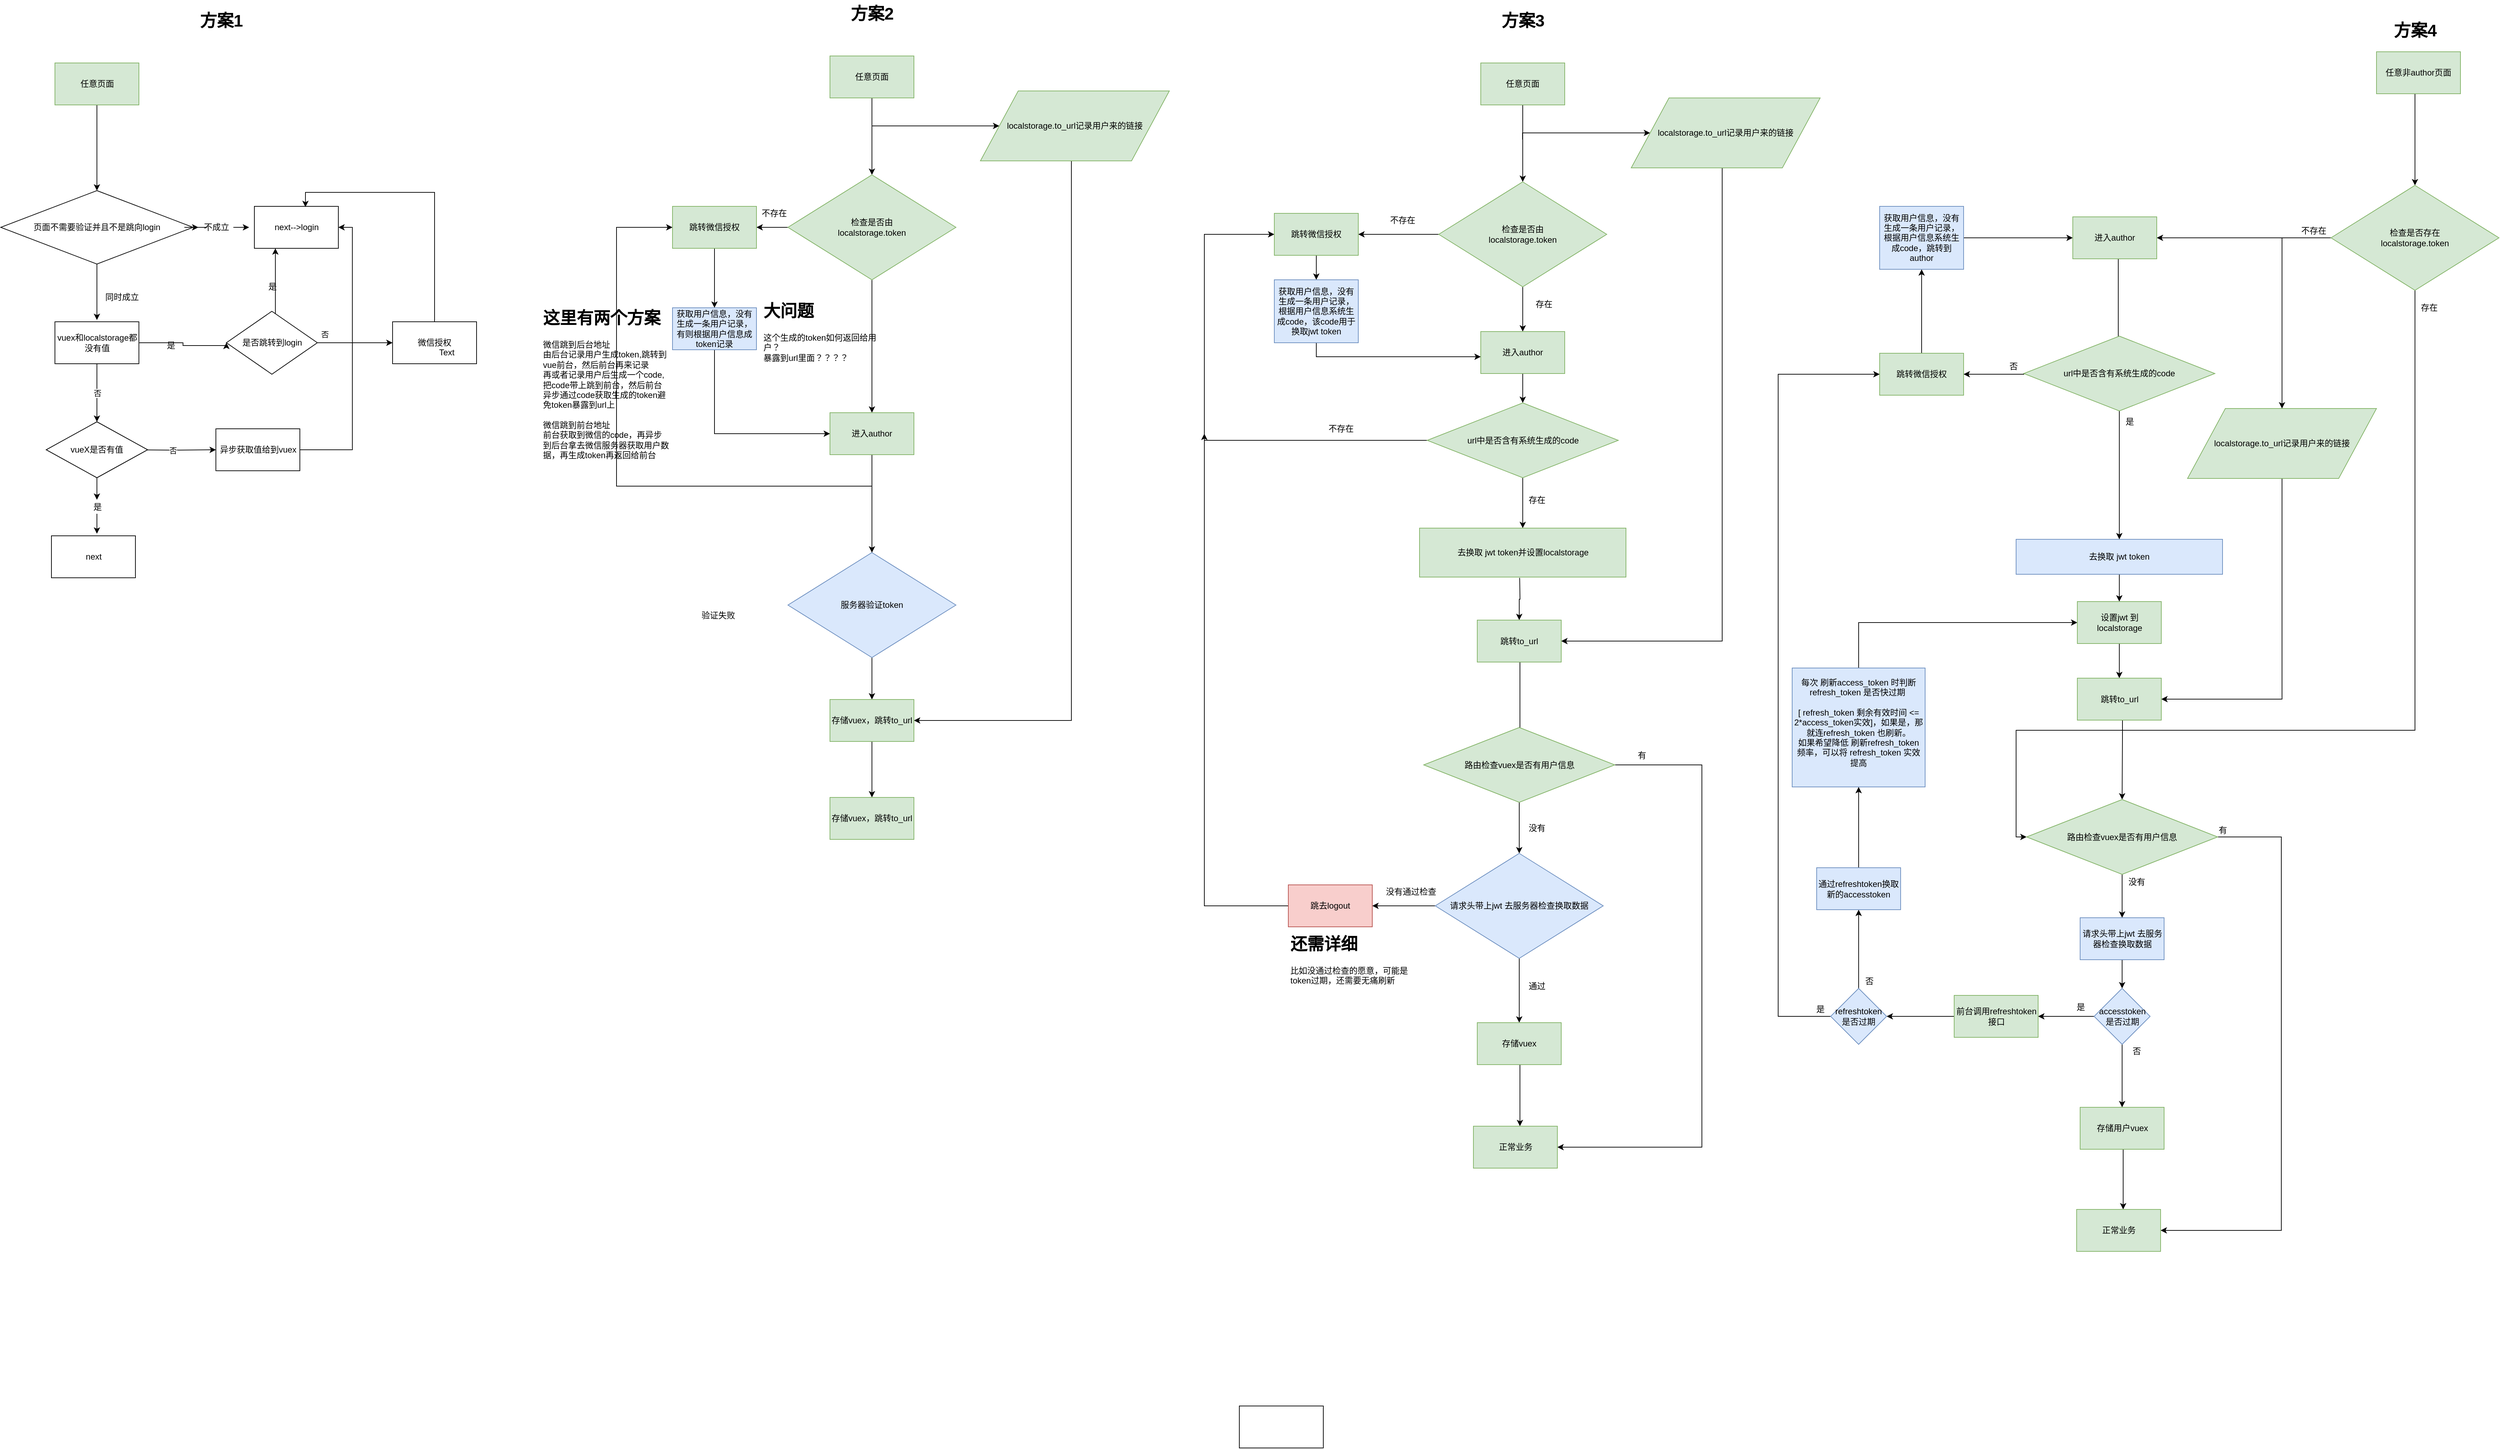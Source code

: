 <mxfile version="12.3.9" type="github" pages="1">
  <diagram name="Page-1" id="c4acf3e9-155e-7222-9cf6-157b1a14988f">
    <mxGraphModel dx="2850" dy="1162" grid="1" gridSize="10" guides="1" tooltips="1" connect="1" arrows="1" fold="1" page="1" pageScale="1" pageWidth="850" pageHeight="1100" background="#ffffff" math="0" shadow="0">
      <root>
        <mxCell id="0"/>
        <mxCell id="1" parent="0"/>
        <mxCell id="RdGBtFwpb-ngHzn6X-1z-10" style="edgeStyle=orthogonalEdgeStyle;rounded=0;orthogonalLoop=1;jettySize=auto;html=1;entryX=0;entryY=0.5;entryDx=0;entryDy=0;" parent="1" target="RdGBtFwpb-ngHzn6X-1z-11" edge="1">
          <mxGeometry relative="1" as="geometry">
            <mxPoint x="615" y="220" as="targetPoint"/>
            <mxPoint x="415" y="220" as="sourcePoint"/>
            <Array as="points">
              <mxPoint x="415" y="210"/>
            </Array>
          </mxGeometry>
        </mxCell>
        <mxCell id="RdGBtFwpb-ngHzn6X-1z-4" value="" style="edgeStyle=orthogonalEdgeStyle;rounded=0;orthogonalLoop=1;jettySize=auto;html=1;entryX=0.5;entryY=0;entryDx=0;entryDy=0;" parent="1" source="RdGBtFwpb-ngHzn6X-1z-1" target="RdGBtFwpb-ngHzn6X-1z-6" edge="1">
          <mxGeometry relative="1" as="geometry">
            <mxPoint x="415" y="250" as="targetPoint"/>
          </mxGeometry>
        </mxCell>
        <mxCell id="RdGBtFwpb-ngHzn6X-1z-1" value="任意页面" style="rounded=0;whiteSpace=wrap;html=1;fillColor=#d5e8d4;strokeColor=#82b366;" parent="1" vertex="1">
          <mxGeometry x="355" y="110" width="120" height="60" as="geometry"/>
        </mxCell>
        <mxCell id="RdGBtFwpb-ngHzn6X-1z-16" value="" style="edgeStyle=orthogonalEdgeStyle;rounded=0;orthogonalLoop=1;jettySize=auto;html=1;entryX=0.5;entryY=0;entryDx=0;entryDy=0;" parent="1" source="RdGBtFwpb-ngHzn6X-1z-6" target="RdGBtFwpb-ngHzn6X-1z-19" edge="1">
          <mxGeometry relative="1" as="geometry">
            <mxPoint x="415" y="630" as="targetPoint"/>
          </mxGeometry>
        </mxCell>
        <mxCell id="RdGBtFwpb-ngHzn6X-1z-25" style="edgeStyle=orthogonalEdgeStyle;rounded=0;orthogonalLoop=1;jettySize=auto;html=1;" parent="1" source="RdGBtFwpb-ngHzn6X-1z-6" target="RdGBtFwpb-ngHzn6X-1z-23" edge="1">
          <mxGeometry relative="1" as="geometry"/>
        </mxCell>
        <mxCell id="RdGBtFwpb-ngHzn6X-1z-6" value="检查是否由&lt;br&gt;localstorage.token" style="rhombus;whiteSpace=wrap;html=1;fillColor=#d5e8d4;strokeColor=#82b366;" parent="1" vertex="1">
          <mxGeometry x="295" y="280" width="240" height="150" as="geometry"/>
        </mxCell>
        <mxCell id="RdGBtFwpb-ngHzn6X-1z-14" value="" style="edgeStyle=orthogonalEdgeStyle;rounded=0;orthogonalLoop=1;jettySize=auto;html=1;entryX=1;entryY=0.5;entryDx=0;entryDy=0;exitX=0.5;exitY=1;exitDx=0;exitDy=0;" parent="1" source="RdGBtFwpb-ngHzn6X-1z-11" target="RdGBtFwpb-ngHzn6X-1z-31" edge="1">
          <mxGeometry relative="1" as="geometry">
            <mxPoint x="710" y="350" as="targetPoint"/>
            <Array as="points">
              <mxPoint x="700" y="260"/>
              <mxPoint x="700" y="1060"/>
            </Array>
          </mxGeometry>
        </mxCell>
        <mxCell id="RdGBtFwpb-ngHzn6X-1z-11" value="&lt;span style=&quot;white-space: normal&quot;&gt;localstorage.to_url记录用户来的链接&lt;/span&gt;" style="shape=parallelogram;perimeter=parallelogramPerimeter;whiteSpace=wrap;html=1;fillColor=#d5e8d4;strokeColor=#82b366;" parent="1" vertex="1">
          <mxGeometry x="570" y="160" width="270" height="100" as="geometry"/>
        </mxCell>
        <mxCell id="RdGBtFwpb-ngHzn6X-1z-17" value="存在" style="text;html=1;align=center;verticalAlign=middle;resizable=0;points=[];;autosize=1;" parent="1" vertex="1">
          <mxGeometry x="425" y="630" width="40" height="20" as="geometry"/>
        </mxCell>
        <mxCell id="RdGBtFwpb-ngHzn6X-1z-21" style="edgeStyle=orthogonalEdgeStyle;rounded=0;orthogonalLoop=1;jettySize=auto;html=1;" parent="1" source="RdGBtFwpb-ngHzn6X-1z-19" target="RdGBtFwpb-ngHzn6X-1z-20" edge="1">
          <mxGeometry relative="1" as="geometry">
            <mxPoint x="415" y="820" as="targetPoint"/>
          </mxGeometry>
        </mxCell>
        <mxCell id="RdGBtFwpb-ngHzn6X-1z-19" value="进入author" style="rounded=0;whiteSpace=wrap;html=1;fillColor=#d5e8d4;strokeColor=#82b366;" parent="1" vertex="1">
          <mxGeometry x="355" y="620" width="120" height="60" as="geometry"/>
        </mxCell>
        <mxCell id="RdGBtFwpb-ngHzn6X-1z-22" style="edgeStyle=orthogonalEdgeStyle;rounded=0;orthogonalLoop=1;jettySize=auto;html=1;entryX=0;entryY=0.5;entryDx=0;entryDy=0;" parent="1" source="RdGBtFwpb-ngHzn6X-1z-20" target="RdGBtFwpb-ngHzn6X-1z-23" edge="1">
          <mxGeometry relative="1" as="geometry">
            <mxPoint x="65" y="450" as="targetPoint"/>
            <mxPoint x="295" y="725" as="sourcePoint"/>
            <Array as="points">
              <mxPoint x="50" y="725"/>
              <mxPoint x="50" y="355"/>
            </Array>
          </mxGeometry>
        </mxCell>
        <mxCell id="RdGBtFwpb-ngHzn6X-1z-30" value="" style="edgeStyle=orthogonalEdgeStyle;rounded=0;orthogonalLoop=1;jettySize=auto;html=1;entryX=0.5;entryY=0;entryDx=0;entryDy=0;" parent="1" source="RdGBtFwpb-ngHzn6X-1z-20" target="RdGBtFwpb-ngHzn6X-1z-31" edge="1">
          <mxGeometry relative="1" as="geometry">
            <mxPoint x="410" y="1110" as="targetPoint"/>
          </mxGeometry>
        </mxCell>
        <mxCell id="RdGBtFwpb-ngHzn6X-1z-20" value="服务器验证token" style="rhombus;whiteSpace=wrap;html=1;fillColor=#dae8fc;strokeColor=#6c8ebf;" parent="1" vertex="1">
          <mxGeometry x="295" y="820" width="240" height="150" as="geometry"/>
        </mxCell>
        <mxCell id="RdGBtFwpb-ngHzn6X-1z-27" value="" style="edgeStyle=orthogonalEdgeStyle;rounded=0;orthogonalLoop=1;jettySize=auto;html=1;" parent="1" source="RdGBtFwpb-ngHzn6X-1z-23" target="RdGBtFwpb-ngHzn6X-1z-26" edge="1">
          <mxGeometry relative="1" as="geometry"/>
        </mxCell>
        <mxCell id="RdGBtFwpb-ngHzn6X-1z-23" value="跳转微信授权" style="rounded=0;whiteSpace=wrap;html=1;fillColor=#d5e8d4;strokeColor=#82b366;" parent="1" vertex="1">
          <mxGeometry x="130" y="325" width="120" height="60" as="geometry"/>
        </mxCell>
        <mxCell id="RdGBtFwpb-ngHzn6X-1z-28" style="edgeStyle=orthogonalEdgeStyle;rounded=0;orthogonalLoop=1;jettySize=auto;html=1;exitX=0.5;exitY=1;exitDx=0;exitDy=0;" parent="1" source="RdGBtFwpb-ngHzn6X-1z-26" target="RdGBtFwpb-ngHzn6X-1z-19" edge="1">
          <mxGeometry relative="1" as="geometry">
            <Array as="points">
              <mxPoint x="190" y="650"/>
            </Array>
          </mxGeometry>
        </mxCell>
        <mxCell id="RdGBtFwpb-ngHzn6X-1z-26" value="获取用户信息，没有生成一条用户记录，有则根据用户信息成token记录" style="rounded=0;whiteSpace=wrap;html=1;fillColor=#dae8fc;strokeColor=#6c8ebf;" parent="1" vertex="1">
          <mxGeometry x="130" y="470" width="120" height="60" as="geometry"/>
        </mxCell>
        <mxCell id="RdGBtFwpb-ngHzn6X-1z-24" value="验证失败" style="text;html=1;align=center;verticalAlign=middle;resizable=0;points=[];;autosize=1;" parent="1" vertex="1">
          <mxGeometry x="165" y="900" width="60" height="20" as="geometry"/>
        </mxCell>
        <mxCell id="RdGBtFwpb-ngHzn6X-1z-33" value="" style="edgeStyle=orthogonalEdgeStyle;rounded=0;orthogonalLoop=1;jettySize=auto;html=1;" parent="1" source="RdGBtFwpb-ngHzn6X-1z-31" target="RdGBtFwpb-ngHzn6X-1z-32" edge="1">
          <mxGeometry relative="1" as="geometry"/>
        </mxCell>
        <mxCell id="RdGBtFwpb-ngHzn6X-1z-31" value="存储vuex，跳转to_url" style="rounded=0;whiteSpace=wrap;html=1;fillColor=#d5e8d4;strokeColor=#82b366;" parent="1" vertex="1">
          <mxGeometry x="355" y="1030" width="120" height="60" as="geometry"/>
        </mxCell>
        <mxCell id="RdGBtFwpb-ngHzn6X-1z-32" value="存储vuex，跳转to_url" style="rounded=0;whiteSpace=wrap;html=1;fillColor=#d5e8d4;strokeColor=#82b366;" parent="1" vertex="1">
          <mxGeometry x="355" y="1170" width="120" height="60" as="geometry"/>
        </mxCell>
        <mxCell id="RdGBtFwpb-ngHzn6X-1z-34" value="不存在" style="text;html=1;align=center;verticalAlign=middle;resizable=0;points=[];;autosize=1;" parent="1" vertex="1">
          <mxGeometry x="250" y="325" width="50" height="20" as="geometry"/>
        </mxCell>
        <mxCell id="RdGBtFwpb-ngHzn6X-1z-36" value="&lt;h1&gt;大问题&lt;/h1&gt;&lt;div&gt;这个生成的token如何返回给用户？&lt;/div&gt;&lt;div&gt;暴露到url里面？？？？&lt;/div&gt;" style="text;html=1;strokeColor=none;fillColor=none;spacing=5;spacingTop=-20;whiteSpace=wrap;overflow=hidden;rounded=0;" parent="1" vertex="1">
          <mxGeometry x="255" y="455" width="190" height="120" as="geometry"/>
        </mxCell>
        <mxCell id="RdGBtFwpb-ngHzn6X-1z-37" value="方案2" style="text;strokeColor=none;fillColor=none;html=1;fontSize=24;fontStyle=1;verticalAlign=middle;align=center;" parent="1" vertex="1">
          <mxGeometry x="365" y="30" width="100" height="40" as="geometry"/>
        </mxCell>
        <mxCell id="hU68iRJ8JovTnebR8NAB-27" value="" style="edgeStyle=orthogonalEdgeStyle;rounded=0;orthogonalLoop=1;jettySize=auto;html=1;entryX=0.5;entryY=0;entryDx=0;entryDy=0;" parent="1" source="hU68iRJ8JovTnebR8NAB-28" target="hU68iRJ8JovTnebR8NAB-52" edge="1">
          <mxGeometry relative="1" as="geometry">
            <mxPoint x="-692.5" y="290" as="targetPoint"/>
          </mxGeometry>
        </mxCell>
        <mxCell id="hU68iRJ8JovTnebR8NAB-28" value="任意页面" style="rounded=0;whiteSpace=wrap;html=1;fillColor=#d5e8d4;strokeColor=#82b366;" parent="1" vertex="1">
          <mxGeometry x="-752.5" y="120" width="120" height="60" as="geometry"/>
        </mxCell>
        <mxCell id="hU68iRJ8JovTnebR8NAB-50" value="方案1" style="text;strokeColor=none;fillColor=none;html=1;fontSize=24;fontStyle=1;verticalAlign=middle;align=center;" parent="1" vertex="1">
          <mxGeometry x="-565" y="40" width="100" height="40" as="geometry"/>
        </mxCell>
        <mxCell id="hU68iRJ8JovTnebR8NAB-55" value="" style="edgeStyle=orthogonalEdgeStyle;rounded=0;orthogonalLoop=1;jettySize=auto;html=1;" parent="1" source="hU68iRJ8JovTnebR8NAB-52" edge="1">
          <mxGeometry relative="1" as="geometry">
            <mxPoint x="-692.5" y="487.5" as="targetPoint"/>
          </mxGeometry>
        </mxCell>
        <mxCell id="hU68iRJ8JovTnebR8NAB-59" value="" style="edgeStyle=orthogonalEdgeStyle;rounded=0;orthogonalLoop=1;jettySize=auto;html=1;" parent="1" source="hU68iRJ8JovTnebR8NAB-60" edge="1">
          <mxGeometry relative="1" as="geometry">
            <mxPoint x="-475" y="355" as="targetPoint"/>
          </mxGeometry>
        </mxCell>
        <mxCell id="hU68iRJ8JovTnebR8NAB-52" value="页面不需要验证并且不是跳向login" style="rhombus;whiteSpace=wrap;html=1;" parent="1" vertex="1">
          <mxGeometry x="-830" y="302.5" width="275" height="105" as="geometry"/>
        </mxCell>
        <mxCell id="hU68iRJ8JovTnebR8NAB-56" value="同时成立" style="text;html=1;align=center;verticalAlign=middle;resizable=0;points=[];;autosize=1;" parent="1" vertex="1">
          <mxGeometry x="-687.5" y="445" width="60" height="20" as="geometry"/>
        </mxCell>
        <mxCell id="hU68iRJ8JovTnebR8NAB-57" value="next--&amp;gt;login" style="rounded=0;whiteSpace=wrap;html=1;" parent="1" vertex="1">
          <mxGeometry x="-467.5" y="325" width="120" height="60" as="geometry"/>
        </mxCell>
        <mxCell id="hU68iRJ8JovTnebR8NAB-60" value="不成立" style="text;html=1;align=center;verticalAlign=middle;resizable=0;points=[];;autosize=1;" parent="1" vertex="1">
          <mxGeometry x="-547.5" y="345" width="50" height="20" as="geometry"/>
        </mxCell>
        <mxCell id="hU68iRJ8JovTnebR8NAB-61" value="" style="edgeStyle=orthogonalEdgeStyle;rounded=0;orthogonalLoop=1;jettySize=auto;html=1;" parent="1" source="hU68iRJ8JovTnebR8NAB-52" target="hU68iRJ8JovTnebR8NAB-60" edge="1">
          <mxGeometry relative="1" as="geometry">
            <mxPoint x="-555" y="355" as="sourcePoint"/>
            <mxPoint x="-475" y="355" as="targetPoint"/>
          </mxGeometry>
        </mxCell>
        <mxCell id="hU68iRJ8JovTnebR8NAB-64" value="否" style="edgeStyle=orthogonalEdgeStyle;rounded=0;orthogonalLoop=1;jettySize=auto;html=1;" parent="1" source="hU68iRJ8JovTnebR8NAB-62" target="hU68iRJ8JovTnebR8NAB-76" edge="1">
          <mxGeometry relative="1" as="geometry">
            <mxPoint x="-692.5" y="630" as="targetPoint"/>
          </mxGeometry>
        </mxCell>
        <mxCell id="hU68iRJ8JovTnebR8NAB-66" value="" style="edgeStyle=orthogonalEdgeStyle;rounded=0;orthogonalLoop=1;jettySize=auto;html=1;entryX=0;entryY=0.5;entryDx=0;entryDy=0;" parent="1" source="hU68iRJ8JovTnebR8NAB-62" target="hU68iRJ8JovTnebR8NAB-69" edge="1">
          <mxGeometry relative="1" as="geometry">
            <mxPoint x="-517.5" y="520" as="targetPoint"/>
            <Array as="points">
              <mxPoint x="-569.5" y="520"/>
              <mxPoint x="-569.5" y="524"/>
              <mxPoint x="-507.5" y="524"/>
            </Array>
          </mxGeometry>
        </mxCell>
        <mxCell id="hU68iRJ8JovTnebR8NAB-62" value="vuex和localstorage都没有值" style="rounded=0;whiteSpace=wrap;html=1;" parent="1" vertex="1">
          <mxGeometry x="-752.5" y="490" width="120" height="60" as="geometry"/>
        </mxCell>
        <mxCell id="hU68iRJ8JovTnebR8NAB-84" value="" style="edgeStyle=orthogonalEdgeStyle;rounded=0;orthogonalLoop=1;jettySize=auto;html=1;entryX=0.608;entryY=0.017;entryDx=0;entryDy=0;entryPerimeter=0;exitX=0.5;exitY=0;exitDx=0;exitDy=0;" parent="1" source="hU68iRJ8JovTnebR8NAB-65" target="hU68iRJ8JovTnebR8NAB-57" edge="1">
          <mxGeometry relative="1" as="geometry">
            <mxPoint x="-217.5" y="490" as="sourcePoint"/>
            <mxPoint x="-217.5" y="410" as="targetPoint"/>
            <Array as="points">
              <mxPoint x="-210" y="305"/>
              <mxPoint x="-395" y="305"/>
            </Array>
          </mxGeometry>
        </mxCell>
        <mxCell id="hU68iRJ8JovTnebR8NAB-65" value="微信授权" style="rounded=0;whiteSpace=wrap;html=1;" parent="1" vertex="1">
          <mxGeometry x="-270" y="490" width="120" height="60" as="geometry"/>
        </mxCell>
        <mxCell id="hU68iRJ8JovTnebR8NAB-67" value="是" style="text;html=1;align=center;verticalAlign=middle;resizable=0;points=[];;autosize=1;" parent="1" vertex="1">
          <mxGeometry x="-602.5" y="514" width="30" height="20" as="geometry"/>
        </mxCell>
        <mxCell id="hU68iRJ8JovTnebR8NAB-70" style="edgeStyle=orthogonalEdgeStyle;rounded=0;orthogonalLoop=1;jettySize=auto;html=1;exitX=1;exitY=0.5;exitDx=0;exitDy=0;entryX=0;entryY=0.5;entryDx=0;entryDy=0;" parent="1" source="hU68iRJ8JovTnebR8NAB-69" target="hU68iRJ8JovTnebR8NAB-65" edge="1">
          <mxGeometry relative="1" as="geometry">
            <mxPoint x="-277.5" y="520" as="targetPoint"/>
          </mxGeometry>
        </mxCell>
        <mxCell id="hU68iRJ8JovTnebR8NAB-72" value="否" style="edgeStyle=orthogonalEdgeStyle;rounded=0;orthogonalLoop=1;jettySize=auto;html=1;entryX=0.25;entryY=1;entryDx=0;entryDy=0;" parent="1" source="hU68iRJ8JovTnebR8NAB-69" target="hU68iRJ8JovTnebR8NAB-57" edge="1">
          <mxGeometry x="0.28" y="-114" relative="1" as="geometry">
            <mxPoint x="-447.5" y="390" as="targetPoint"/>
            <Array as="points">
              <mxPoint x="-437.5" y="420"/>
              <mxPoint x="-437.5" y="420"/>
            </Array>
            <mxPoint x="-44" y="90" as="offset"/>
          </mxGeometry>
        </mxCell>
        <mxCell id="hU68iRJ8JovTnebR8NAB-69" value="是否跳转到login" style="rhombus;whiteSpace=wrap;html=1;" parent="1" vertex="1">
          <mxGeometry x="-507.5" y="475" width="130" height="90" as="geometry"/>
        </mxCell>
        <mxCell id="hU68iRJ8JovTnebR8NAB-71" value="是" style="text;html=1;align=center;verticalAlign=middle;resizable=0;points=[];;autosize=1;" parent="1" vertex="1">
          <mxGeometry x="-457.5" y="430" width="30" height="20" as="geometry"/>
        </mxCell>
        <mxCell id="hU68iRJ8JovTnebR8NAB-75" value="否" style="edgeStyle=orthogonalEdgeStyle;rounded=0;orthogonalLoop=1;jettySize=auto;html=1;" parent="1" target="hU68iRJ8JovTnebR8NAB-77" edge="1">
          <mxGeometry relative="1" as="geometry">
            <mxPoint x="-647.5" y="673" as="sourcePoint"/>
            <mxPoint x="-567.5" y="673" as="targetPoint"/>
          </mxGeometry>
        </mxCell>
        <mxCell id="hU68iRJ8JovTnebR8NAB-80" value="" style="edgeStyle=orthogonalEdgeStyle;rounded=0;orthogonalLoop=1;jettySize=auto;html=1;" parent="1" source="hU68iRJ8JovTnebR8NAB-85" edge="1">
          <mxGeometry relative="1" as="geometry">
            <mxPoint x="-692.5" y="793" as="targetPoint"/>
          </mxGeometry>
        </mxCell>
        <mxCell id="hU68iRJ8JovTnebR8NAB-76" value="&lt;span style=&quot;white-space: normal&quot;&gt;vueX是否有值&lt;/span&gt;" style="rhombus;whiteSpace=wrap;html=1;" parent="1" vertex="1">
          <mxGeometry x="-765" y="633" width="145" height="80" as="geometry"/>
        </mxCell>
        <mxCell id="hU68iRJ8JovTnebR8NAB-78" style="edgeStyle=orthogonalEdgeStyle;rounded=0;orthogonalLoop=1;jettySize=auto;html=1;exitX=1;exitY=0.5;exitDx=0;exitDy=0;" parent="1" source="hU68iRJ8JovTnebR8NAB-77" target="hU68iRJ8JovTnebR8NAB-57" edge="1">
          <mxGeometry relative="1" as="geometry">
            <Array as="points">
              <mxPoint x="-327.5" y="673"/>
              <mxPoint x="-327.5" y="355"/>
            </Array>
          </mxGeometry>
        </mxCell>
        <mxCell id="hU68iRJ8JovTnebR8NAB-77" value="异步获取值给到vuex" style="rounded=0;whiteSpace=wrap;html=1;" parent="1" vertex="1">
          <mxGeometry x="-522.5" y="643" width="120" height="60" as="geometry"/>
        </mxCell>
        <mxCell id="hU68iRJ8JovTnebR8NAB-82" value="next" style="rounded=0;whiteSpace=wrap;html=1;" parent="1" vertex="1">
          <mxGeometry x="-757.5" y="796" width="120" height="60" as="geometry"/>
        </mxCell>
        <mxCell id="hU68iRJ8JovTnebR8NAB-85" value="是" style="text;html=1;align=center;verticalAlign=middle;resizable=0;points=[];;autosize=1;" parent="1" vertex="1">
          <mxGeometry x="-707.5" y="744.5" width="30" height="20" as="geometry"/>
        </mxCell>
        <mxCell id="hU68iRJ8JovTnebR8NAB-88" value="" style="edgeStyle=orthogonalEdgeStyle;rounded=0;orthogonalLoop=1;jettySize=auto;html=1;" parent="1" source="hU68iRJ8JovTnebR8NAB-76" target="hU68iRJ8JovTnebR8NAB-85" edge="1">
          <mxGeometry relative="1" as="geometry">
            <mxPoint x="-692.5" y="713" as="sourcePoint"/>
            <mxPoint x="-692.5" y="793" as="targetPoint"/>
          </mxGeometry>
        </mxCell>
        <mxCell id="hU68iRJ8JovTnebR8NAB-89" value="&lt;h1&gt;这里有两个方案&lt;/h1&gt;&lt;div&gt;微信跳到后台地址&lt;/div&gt;&lt;div&gt;由后台记录用户生成token,跳转到vue前台，然后前台再来记录&lt;/div&gt;&lt;div&gt;再或者记录用户后生成一个code,把code带上跳到前台，然后前台异步通过code获取生成的token避免token暴露到url上&lt;/div&gt;&lt;div&gt;&lt;br&gt;&lt;/div&gt;&lt;div&gt;微信跳到前台地址&lt;/div&gt;&lt;div&gt;前台获取到微信的code，再异步到后台拿去微信服务器获取用户数据，再生成token再返回给前台&lt;/div&gt;&lt;div&gt;&lt;br&gt;&lt;/div&gt;&lt;div&gt;&lt;br&gt;&lt;/div&gt;" style="text;html=1;strokeColor=none;fillColor=none;spacing=5;spacingTop=-20;whiteSpace=wrap;overflow=hidden;rounded=0;" parent="1" vertex="1">
          <mxGeometry x="-60" y="465" width="190" height="235" as="geometry"/>
        </mxCell>
        <mxCell id="hU68iRJ8JovTnebR8NAB-90" value="Text" style="text;html=1;align=center;verticalAlign=middle;resizable=0;points=[];;autosize=1;" parent="1" vertex="1">
          <mxGeometry x="-213" y="524" width="40" height="20" as="geometry"/>
        </mxCell>
        <mxCell id="KkP7iXDBzzUwFsvucT8D-1" style="edgeStyle=orthogonalEdgeStyle;rounded=0;orthogonalLoop=1;jettySize=auto;html=1;entryX=0;entryY=0.5;entryDx=0;entryDy=0;" parent="1" target="KkP7iXDBzzUwFsvucT8D-8" edge="1">
          <mxGeometry relative="1" as="geometry">
            <mxPoint x="1545" y="230" as="targetPoint"/>
            <mxPoint x="1344.706" y="229.529" as="sourcePoint"/>
            <Array as="points">
              <mxPoint x="1345" y="220"/>
            </Array>
          </mxGeometry>
        </mxCell>
        <mxCell id="KkP7iXDBzzUwFsvucT8D-2" value="" style="edgeStyle=orthogonalEdgeStyle;rounded=0;orthogonalLoop=1;jettySize=auto;html=1;entryX=0.5;entryY=0;entryDx=0;entryDy=0;" parent="1" source="KkP7iXDBzzUwFsvucT8D-3" target="KkP7iXDBzzUwFsvucT8D-6" edge="1">
          <mxGeometry relative="1" as="geometry">
            <mxPoint x="1345" y="260" as="targetPoint"/>
          </mxGeometry>
        </mxCell>
        <mxCell id="KkP7iXDBzzUwFsvucT8D-3" value="任意页面" style="rounded=0;whiteSpace=wrap;html=1;fillColor=#d5e8d4;strokeColor=#82b366;" parent="1" vertex="1">
          <mxGeometry x="1285" y="120" width="120" height="60" as="geometry"/>
        </mxCell>
        <mxCell id="KkP7iXDBzzUwFsvucT8D-4" value="" style="edgeStyle=orthogonalEdgeStyle;rounded=0;orthogonalLoop=1;jettySize=auto;html=1;entryX=0.5;entryY=0;entryDx=0;entryDy=0;" parent="1" source="KkP7iXDBzzUwFsvucT8D-6" target="KkP7iXDBzzUwFsvucT8D-11" edge="1">
          <mxGeometry relative="1" as="geometry">
            <mxPoint x="1345" y="640" as="targetPoint"/>
          </mxGeometry>
        </mxCell>
        <mxCell id="KkP7iXDBzzUwFsvucT8D-5" style="edgeStyle=orthogonalEdgeStyle;rounded=0;orthogonalLoop=1;jettySize=auto;html=1;" parent="1" source="KkP7iXDBzzUwFsvucT8D-6" target="KkP7iXDBzzUwFsvucT8D-16" edge="1">
          <mxGeometry relative="1" as="geometry"/>
        </mxCell>
        <mxCell id="KkP7iXDBzzUwFsvucT8D-6" value="检查是否由&lt;br&gt;localstorage.token" style="rhombus;whiteSpace=wrap;html=1;fillColor=#d5e8d4;strokeColor=#82b366;" parent="1" vertex="1">
          <mxGeometry x="1225" y="290" width="240" height="150" as="geometry"/>
        </mxCell>
        <mxCell id="KkP7iXDBzzUwFsvucT8D-7" value="" style="edgeStyle=orthogonalEdgeStyle;rounded=0;orthogonalLoop=1;jettySize=auto;html=1;entryX=1;entryY=0.5;entryDx=0;entryDy=0;exitX=0.5;exitY=1;exitDx=0;exitDy=0;" parent="1" source="KkP7iXDBzzUwFsvucT8D-8" target="KkP7iXDBzzUwFsvucT8D-21" edge="1">
          <mxGeometry relative="1" as="geometry">
            <mxPoint x="1640" y="360" as="targetPoint"/>
            <Array as="points">
              <mxPoint x="1630" y="270"/>
              <mxPoint x="1630" y="947"/>
            </Array>
          </mxGeometry>
        </mxCell>
        <mxCell id="KkP7iXDBzzUwFsvucT8D-8" value="&lt;span style=&quot;white-space: normal&quot;&gt;localstorage.to_url记录用户来的链接&lt;/span&gt;" style="shape=parallelogram;perimeter=parallelogramPerimeter;whiteSpace=wrap;html=1;fillColor=#d5e8d4;strokeColor=#82b366;" parent="1" vertex="1">
          <mxGeometry x="1500" y="170" width="270" height="100" as="geometry"/>
        </mxCell>
        <mxCell id="KkP7iXDBzzUwFsvucT8D-9" value="存在" style="text;html=1;align=center;verticalAlign=middle;resizable=0;points=[];;autosize=1;" parent="1" vertex="1">
          <mxGeometry x="1345" y="734.5" width="40" height="20" as="geometry"/>
        </mxCell>
        <mxCell id="KkP7iXDBzzUwFsvucT8D-30" value="" style="edgeStyle=orthogonalEdgeStyle;rounded=0;orthogonalLoop=1;jettySize=auto;html=1;" parent="1" source="KkP7iXDBzzUwFsvucT8D-11" target="KkP7iXDBzzUwFsvucT8D-31" edge="1">
          <mxGeometry relative="1" as="geometry">
            <mxPoint x="1345" y="644" as="targetPoint"/>
          </mxGeometry>
        </mxCell>
        <mxCell id="KkP7iXDBzzUwFsvucT8D-11" value="进入author" style="rounded=0;whiteSpace=wrap;html=1;fillColor=#d5e8d4;strokeColor=#82b366;" parent="1" vertex="1">
          <mxGeometry x="1285" y="504" width="120" height="60" as="geometry"/>
        </mxCell>
        <mxCell id="KkP7iXDBzzUwFsvucT8D-12" style="edgeStyle=orthogonalEdgeStyle;rounded=0;orthogonalLoop=1;jettySize=auto;html=1;entryX=0;entryY=0.5;entryDx=0;entryDy=0;exitX=0;exitY=0.5;exitDx=0;exitDy=0;" parent="1" source="KkP7iXDBzzUwFsvucT8D-58" target="KkP7iXDBzzUwFsvucT8D-16" edge="1">
          <mxGeometry relative="1" as="geometry">
            <mxPoint x="995" y="460" as="targetPoint"/>
            <mxPoint x="890" y="1330" as="sourcePoint"/>
            <Array as="points">
              <mxPoint x="890" y="1325"/>
              <mxPoint x="890" y="365"/>
            </Array>
          </mxGeometry>
        </mxCell>
        <mxCell id="KkP7iXDBzzUwFsvucT8D-13" value="" style="edgeStyle=orthogonalEdgeStyle;rounded=0;orthogonalLoop=1;jettySize=auto;html=1;entryX=0.5;entryY=0;entryDx=0;entryDy=0;" parent="1" target="KkP7iXDBzzUwFsvucT8D-21" edge="1">
          <mxGeometry relative="1" as="geometry">
            <mxPoint x="1335" y="996.5" as="targetPoint"/>
            <mxPoint x="1340.588" y="856.132" as="sourcePoint"/>
          </mxGeometry>
        </mxCell>
        <mxCell id="KkP7iXDBzzUwFsvucT8D-15" value="" style="edgeStyle=orthogonalEdgeStyle;rounded=0;orthogonalLoop=1;jettySize=auto;html=1;" parent="1" source="KkP7iXDBzzUwFsvucT8D-16" target="KkP7iXDBzzUwFsvucT8D-18" edge="1">
          <mxGeometry relative="1" as="geometry"/>
        </mxCell>
        <mxCell id="KkP7iXDBzzUwFsvucT8D-16" value="跳转微信授权" style="rounded=0;whiteSpace=wrap;html=1;fillColor=#d5e8d4;strokeColor=#82b366;" parent="1" vertex="1">
          <mxGeometry x="990" y="335" width="120" height="60" as="geometry"/>
        </mxCell>
        <mxCell id="KkP7iXDBzzUwFsvucT8D-17" style="edgeStyle=orthogonalEdgeStyle;rounded=0;orthogonalLoop=1;jettySize=auto;html=1;exitX=0.5;exitY=1;exitDx=0;exitDy=0;" parent="1" source="KkP7iXDBzzUwFsvucT8D-18" target="KkP7iXDBzzUwFsvucT8D-11" edge="1">
          <mxGeometry relative="1" as="geometry">
            <Array as="points">
              <mxPoint x="1050" y="540"/>
            </Array>
            <mxPoint x="1295" y="610" as="targetPoint"/>
          </mxGeometry>
        </mxCell>
        <mxCell id="KkP7iXDBzzUwFsvucT8D-18" value="获取用户信息，没有生成一条用户记录，根据用户信息系统生成code，该code用于换取jwt token" style="rounded=0;whiteSpace=wrap;html=1;fillColor=#dae8fc;strokeColor=#6c8ebf;" parent="1" vertex="1">
          <mxGeometry x="990" y="430" width="120" height="90" as="geometry"/>
        </mxCell>
        <mxCell id="KkP7iXDBzzUwFsvucT8D-19" value="没有" style="text;html=1;align=center;verticalAlign=middle;resizable=0;points=[];;autosize=1;" parent="1" vertex="1">
          <mxGeometry x="1345" y="1203.5" width="40" height="20" as="geometry"/>
        </mxCell>
        <mxCell id="KkP7iXDBzzUwFsvucT8D-42" style="edgeStyle=orthogonalEdgeStyle;rounded=0;orthogonalLoop=1;jettySize=auto;html=1;entryX=0.5;entryY=0;entryDx=0;entryDy=0;" parent="1" source="KkP7iXDBzzUwFsvucT8D-21" target="KkP7iXDBzzUwFsvucT8D-40" edge="1">
          <mxGeometry relative="1" as="geometry">
            <Array as="points">
              <mxPoint x="1341" y="1080"/>
            </Array>
          </mxGeometry>
        </mxCell>
        <mxCell id="KkP7iXDBzzUwFsvucT8D-21" value="跳转to_url" style="rounded=0;whiteSpace=wrap;html=1;fillColor=#d5e8d4;strokeColor=#82b366;" parent="1" vertex="1">
          <mxGeometry x="1280" y="916.5" width="120" height="60" as="geometry"/>
        </mxCell>
        <mxCell id="KkP7iXDBzzUwFsvucT8D-23" value="不存在" style="text;html=1;align=center;verticalAlign=middle;resizable=0;points=[];;autosize=1;" parent="1" vertex="1">
          <mxGeometry x="1147.5" y="335" width="50" height="20" as="geometry"/>
        </mxCell>
        <mxCell id="KkP7iXDBzzUwFsvucT8D-25" value="方案3" style="text;strokeColor=none;fillColor=none;html=1;fontSize=24;fontStyle=1;verticalAlign=middle;align=center;" parent="1" vertex="1">
          <mxGeometry x="1295" y="40" width="100" height="40" as="geometry"/>
        </mxCell>
        <mxCell id="KkP7iXDBzzUwFsvucT8D-32" style="edgeStyle=orthogonalEdgeStyle;rounded=0;orthogonalLoop=1;jettySize=auto;html=1;" parent="1" source="KkP7iXDBzzUwFsvucT8D-31" edge="1">
          <mxGeometry relative="1" as="geometry">
            <mxPoint x="890" y="650" as="targetPoint"/>
            <Array as="points">
              <mxPoint x="890" y="660"/>
            </Array>
          </mxGeometry>
        </mxCell>
        <mxCell id="KkP7iXDBzzUwFsvucT8D-35" value="" style="edgeStyle=orthogonalEdgeStyle;rounded=0;orthogonalLoop=1;jettySize=auto;html=1;entryX=0.5;entryY=0;entryDx=0;entryDy=0;" parent="1" source="KkP7iXDBzzUwFsvucT8D-31" target="KkP7iXDBzzUwFsvucT8D-36" edge="1">
          <mxGeometry relative="1" as="geometry">
            <mxPoint x="1345" y="793" as="targetPoint"/>
          </mxGeometry>
        </mxCell>
        <mxCell id="KkP7iXDBzzUwFsvucT8D-31" value="url中是否含有系统生成的code" style="rhombus;whiteSpace=wrap;html=1;fillColor=#d5e8d4;strokeColor=#82b366;" parent="1" vertex="1">
          <mxGeometry x="1208.5" y="606" width="273" height="107" as="geometry"/>
        </mxCell>
        <mxCell id="KkP7iXDBzzUwFsvucT8D-33" value="不存在" style="text;html=1;align=center;verticalAlign=middle;resizable=0;points=[];;autosize=1;" parent="1" vertex="1">
          <mxGeometry x="1060" y="633" width="50" height="20" as="geometry"/>
        </mxCell>
        <mxCell id="KkP7iXDBzzUwFsvucT8D-36" value="去换取 jwt token并设置localstorage" style="rounded=0;whiteSpace=wrap;html=1;fillColor=#d5e8d4;strokeColor=#82b366;" parent="1" vertex="1">
          <mxGeometry x="1197.5" y="785" width="295" height="70" as="geometry"/>
        </mxCell>
        <mxCell id="KkP7iXDBzzUwFsvucT8D-45" value="" style="edgeStyle=orthogonalEdgeStyle;rounded=0;orthogonalLoop=1;jettySize=auto;html=1;" parent="1" source="KkP7iXDBzzUwFsvucT8D-40" target="KkP7iXDBzzUwFsvucT8D-41" edge="1">
          <mxGeometry relative="1" as="geometry"/>
        </mxCell>
        <mxCell id="KkP7iXDBzzUwFsvucT8D-47" value="" style="edgeStyle=orthogonalEdgeStyle;rounded=0;orthogonalLoop=1;jettySize=auto;html=1;entryX=1;entryY=0.5;entryDx=0;entryDy=0;" parent="1" source="KkP7iXDBzzUwFsvucT8D-40" target="KkP7iXDBzzUwFsvucT8D-61" edge="1">
          <mxGeometry relative="1" as="geometry">
            <mxPoint x="1552.353" y="1659.529" as="targetPoint"/>
            <Array as="points">
              <mxPoint x="1601" y="1123"/>
              <mxPoint x="1601" y="1670"/>
            </Array>
          </mxGeometry>
        </mxCell>
        <mxCell id="KkP7iXDBzzUwFsvucT8D-40" value="路由检查vuex是否有用户信息" style="rhombus;whiteSpace=wrap;html=1;fillColor=#d5e8d4;strokeColor=#82b366;" parent="1" vertex="1">
          <mxGeometry x="1203.5" y="1070" width="273" height="107" as="geometry"/>
        </mxCell>
        <mxCell id="KkP7iXDBzzUwFsvucT8D-53" value="" style="edgeStyle=orthogonalEdgeStyle;rounded=0;orthogonalLoop=1;jettySize=auto;html=1;" parent="1" source="KkP7iXDBzzUwFsvucT8D-41" target="KkP7iXDBzzUwFsvucT8D-60" edge="1">
          <mxGeometry relative="1" as="geometry">
            <mxPoint x="1340" y="1480" as="targetPoint"/>
          </mxGeometry>
        </mxCell>
        <mxCell id="KkP7iXDBzzUwFsvucT8D-57" value="" style="edgeStyle=orthogonalEdgeStyle;rounded=0;orthogonalLoop=1;jettySize=auto;html=1;" parent="1" source="KkP7iXDBzzUwFsvucT8D-41" target="KkP7iXDBzzUwFsvucT8D-58" edge="1">
          <mxGeometry relative="1" as="geometry">
            <mxPoint x="1540" y="1325" as="targetPoint"/>
          </mxGeometry>
        </mxCell>
        <mxCell id="KkP7iXDBzzUwFsvucT8D-41" value="请求头带上jwt 去服务器检查换取数据" style="rhombus;whiteSpace=wrap;html=1;fillColor=#dae8fc;strokeColor=#6c8ebf;" parent="1" vertex="1">
          <mxGeometry x="1220" y="1250" width="240" height="150" as="geometry"/>
        </mxCell>
        <mxCell id="KkP7iXDBzzUwFsvucT8D-49" value="有" style="text;html=1;align=center;verticalAlign=middle;resizable=0;points=[];;autosize=1;" parent="1" vertex="1">
          <mxGeometry x="1500" y="1099.5" width="30" height="20" as="geometry"/>
        </mxCell>
        <mxCell id="KkP7iXDBzzUwFsvucT8D-54" value="没有通过检查" style="text;html=1;align=center;verticalAlign=middle;resizable=0;points=[];;autosize=1;" parent="1" vertex="1">
          <mxGeometry x="1140" y="1295" width="90" height="20" as="geometry"/>
        </mxCell>
        <mxCell id="KkP7iXDBzzUwFsvucT8D-55" value="通过" style="text;html=1;align=center;verticalAlign=middle;resizable=0;points=[];;autosize=1;" parent="1" vertex="1">
          <mxGeometry x="1345" y="1430" width="40" height="20" as="geometry"/>
        </mxCell>
        <mxCell id="KkP7iXDBzzUwFsvucT8D-58" value="跳去logout" style="rounded=0;whiteSpace=wrap;html=1;fillColor=#f8cecc;strokeColor=#b85450;" parent="1" vertex="1">
          <mxGeometry x="1010" y="1295" width="120" height="60" as="geometry"/>
        </mxCell>
        <mxCell id="KkP7iXDBzzUwFsvucT8D-59" value="&lt;h1&gt;还需详细&lt;/h1&gt;&lt;div&gt;比如没通过检查的愿意，可能是token过期，还需要无痛刷新&lt;/div&gt;" style="text;html=1;strokeColor=none;fillColor=none;spacing=5;spacingTop=-20;whiteSpace=wrap;overflow=hidden;rounded=0;" parent="1" vertex="1">
          <mxGeometry x="1007.5" y="1360" width="190" height="120" as="geometry"/>
        </mxCell>
        <mxCell id="KkP7iXDBzzUwFsvucT8D-62" value="" style="edgeStyle=orthogonalEdgeStyle;rounded=0;orthogonalLoop=1;jettySize=auto;html=1;" parent="1" source="KkP7iXDBzzUwFsvucT8D-60" target="KkP7iXDBzzUwFsvucT8D-61" edge="1">
          <mxGeometry relative="1" as="geometry">
            <Array as="points">
              <mxPoint x="1341" y="1620"/>
              <mxPoint x="1341" y="1620"/>
            </Array>
          </mxGeometry>
        </mxCell>
        <mxCell id="KkP7iXDBzzUwFsvucT8D-60" value="存储vuex" style="rounded=0;whiteSpace=wrap;html=1;fillColor=#d5e8d4;strokeColor=#82b366;" parent="1" vertex="1">
          <mxGeometry x="1280" y="1492" width="120" height="60" as="geometry"/>
        </mxCell>
        <mxCell id="KkP7iXDBzzUwFsvucT8D-61" value="正常业务" style="rounded=0;whiteSpace=wrap;html=1;fillColor=#d5e8d4;strokeColor=#82b366;" parent="1" vertex="1">
          <mxGeometry x="1274.5" y="1640" width="120" height="60" as="geometry"/>
        </mxCell>
        <mxCell id="KkP7iXDBzzUwFsvucT8D-63" value="存在" style="text;html=1;align=center;verticalAlign=middle;resizable=0;points=[];;autosize=1;" parent="1" vertex="1">
          <mxGeometry x="1354.5" y="455" width="40" height="20" as="geometry"/>
        </mxCell>
        <mxCell id="7lkNthXTVt62AAbvFsTs-2" value="" style="edgeStyle=orthogonalEdgeStyle;rounded=0;orthogonalLoop=1;jettySize=auto;html=1;entryX=0.5;entryY=0;entryDx=0;entryDy=0;" parent="1" source="7lkNthXTVt62AAbvFsTs-3" target="7lkNthXTVt62AAbvFsTs-6" edge="1">
          <mxGeometry relative="1" as="geometry">
            <mxPoint x="2620" y="274" as="targetPoint"/>
            <Array as="points">
              <mxPoint x="2620.5" y="284"/>
            </Array>
          </mxGeometry>
        </mxCell>
        <mxCell id="7lkNthXTVt62AAbvFsTs-3" value="任意非author页面" style="rounded=0;whiteSpace=wrap;html=1;fillColor=#d5e8d4;strokeColor=#82b366;" parent="1" vertex="1">
          <mxGeometry x="2565" y="104" width="120" height="60" as="geometry"/>
        </mxCell>
        <mxCell id="7lkNthXTVt62AAbvFsTs-94" style="edgeStyle=orthogonalEdgeStyle;rounded=0;orthogonalLoop=1;jettySize=auto;html=1;entryX=0;entryY=0.5;entryDx=0;entryDy=0;exitX=0.5;exitY=1;exitDx=0;exitDy=0;" parent="1" source="7lkNthXTVt62AAbvFsTs-6" target="7lkNthXTVt62AAbvFsTs-30" edge="1">
          <mxGeometry relative="1" as="geometry">
            <mxPoint x="2453" y="524" as="targetPoint"/>
            <Array as="points">
              <mxPoint x="2620" y="1074"/>
              <mxPoint x="2050" y="1074"/>
              <mxPoint x="2050" y="1227"/>
            </Array>
            <mxPoint x="2635" y="379" as="sourcePoint"/>
          </mxGeometry>
        </mxCell>
        <mxCell id="OCDJvSclYbqhxis7TgR7-2" style="edgeStyle=orthogonalEdgeStyle;rounded=0;orthogonalLoop=1;jettySize=auto;html=1;" edge="1" parent="1" source="7lkNthXTVt62AAbvFsTs-6" target="7lkNthXTVt62AAbvFsTs-81">
          <mxGeometry relative="1" as="geometry">
            <mxPoint x="2251" y="370" as="targetPoint"/>
            <Array as="points"/>
          </mxGeometry>
        </mxCell>
        <mxCell id="7lkNthXTVt62AAbvFsTs-6" value="检查是否存在&lt;br&gt;localstorage.token" style="rhombus;whiteSpace=wrap;html=1;fillColor=#d5e8d4;strokeColor=#82b366;" parent="1" vertex="1">
          <mxGeometry x="2500" y="295" width="240" height="150" as="geometry"/>
        </mxCell>
        <mxCell id="7lkNthXTVt62AAbvFsTs-7" value="" style="edgeStyle=orthogonalEdgeStyle;rounded=0;orthogonalLoop=1;jettySize=auto;html=1;entryX=1;entryY=0.5;entryDx=0;entryDy=0;exitX=0.5;exitY=1;exitDx=0;exitDy=0;" parent="1" source="7lkNthXTVt62AAbvFsTs-8" target="7lkNthXTVt62AAbvFsTs-20" edge="1">
          <mxGeometry relative="1" as="geometry">
            <mxPoint x="2627.5" y="374" as="targetPoint"/>
            <Array as="points">
              <mxPoint x="2430" y="1030"/>
            </Array>
          </mxGeometry>
        </mxCell>
        <mxCell id="7lkNthXTVt62AAbvFsTs-8" value="&lt;span style=&quot;white-space: normal&quot;&gt;localstorage.to_url记录用户来的链接&lt;/span&gt;" style="shape=parallelogram;perimeter=parallelogramPerimeter;whiteSpace=wrap;html=1;fillColor=#d5e8d4;strokeColor=#82b366;" parent="1" vertex="1">
          <mxGeometry x="2295" y="614" width="270" height="100" as="geometry"/>
        </mxCell>
        <mxCell id="7lkNthXTVt62AAbvFsTs-9" value="是" style="text;html=1;align=center;verticalAlign=middle;resizable=0;points=[];;autosize=1;" parent="1" vertex="1">
          <mxGeometry x="2196.5" y="623" width="30" height="20" as="geometry"/>
        </mxCell>
        <mxCell id="7lkNthXTVt62AAbvFsTs-13" value="" style="edgeStyle=orthogonalEdgeStyle;rounded=0;orthogonalLoop=1;jettySize=auto;html=1;entryX=0.5;entryY=0;entryDx=0;entryDy=0;exitX=0.5;exitY=1;exitDx=0;exitDy=0;" parent="1" source="7lkNthXTVt62AAbvFsTs-69" target="7lkNthXTVt62AAbvFsTs-20" edge="1">
          <mxGeometry relative="1" as="geometry">
            <mxPoint x="2192.5" y="1050" as="targetPoint"/>
            <mxPoint x="2197.5" y="929.5" as="sourcePoint"/>
            <Array as="points">
              <mxPoint x="2198" y="949.5"/>
            </Array>
          </mxGeometry>
        </mxCell>
        <mxCell id="7lkNthXTVt62AAbvFsTs-14" value="" style="edgeStyle=orthogonalEdgeStyle;rounded=0;orthogonalLoop=1;jettySize=auto;html=1;" parent="1" source="7lkNthXTVt62AAbvFsTs-15" target="7lkNthXTVt62AAbvFsTs-17" edge="1">
          <mxGeometry relative="1" as="geometry"/>
        </mxCell>
        <mxCell id="7lkNthXTVt62AAbvFsTs-15" value="跳转微信授权" style="rounded=0;whiteSpace=wrap;html=1;fillColor=#d5e8d4;strokeColor=#82b366;" parent="1" vertex="1">
          <mxGeometry x="1855" y="535" width="120" height="60" as="geometry"/>
        </mxCell>
        <mxCell id="OCDJvSclYbqhxis7TgR7-10" style="edgeStyle=orthogonalEdgeStyle;rounded=0;orthogonalLoop=1;jettySize=auto;html=1;entryX=0;entryY=0.5;entryDx=0;entryDy=0;" edge="1" parent="1" source="7lkNthXTVt62AAbvFsTs-17" target="7lkNthXTVt62AAbvFsTs-81">
          <mxGeometry relative="1" as="geometry"/>
        </mxCell>
        <mxCell id="7lkNthXTVt62AAbvFsTs-17" value="获取用户信息，没有生成一条用户记录，根据用户信息系统生成code，跳转到author" style="rounded=0;whiteSpace=wrap;html=1;fillColor=#dae8fc;strokeColor=#6c8ebf;" parent="1" vertex="1">
          <mxGeometry x="1855" y="325" width="120" height="90" as="geometry"/>
        </mxCell>
        <mxCell id="7lkNthXTVt62AAbvFsTs-18" value="没有" style="text;html=1;align=center;verticalAlign=middle;resizable=0;points=[];;autosize=1;" parent="1" vertex="1">
          <mxGeometry x="2201.5" y="1280.5" width="40" height="20" as="geometry"/>
        </mxCell>
        <mxCell id="7lkNthXTVt62AAbvFsTs-19" style="edgeStyle=orthogonalEdgeStyle;rounded=0;orthogonalLoop=1;jettySize=auto;html=1;entryX=0.5;entryY=0;entryDx=0;entryDy=0;" parent="1" source="7lkNthXTVt62AAbvFsTs-20" target="7lkNthXTVt62AAbvFsTs-30" edge="1">
          <mxGeometry relative="1" as="geometry">
            <Array as="points">
              <mxPoint x="2202" y="1084"/>
              <mxPoint x="2202" y="1084"/>
            </Array>
          </mxGeometry>
        </mxCell>
        <mxCell id="7lkNthXTVt62AAbvFsTs-20" value="跳转to_url" style="rounded=0;whiteSpace=wrap;html=1;fillColor=#d5e8d4;strokeColor=#82b366;" parent="1" vertex="1">
          <mxGeometry x="2137.5" y="999.5" width="120" height="60" as="geometry"/>
        </mxCell>
        <mxCell id="7lkNthXTVt62AAbvFsTs-95" style="edgeStyle=orthogonalEdgeStyle;rounded=0;orthogonalLoop=1;jettySize=auto;html=1;" parent="1" target="7lkNthXTVt62AAbvFsTs-8" edge="1">
          <mxGeometry relative="1" as="geometry">
            <mxPoint x="2430" y="370" as="sourcePoint"/>
            <Array as="points">
              <mxPoint x="2430" y="380"/>
            </Array>
          </mxGeometry>
        </mxCell>
        <mxCell id="7lkNthXTVt62AAbvFsTs-21" value="不存在" style="text;html=1;align=center;verticalAlign=middle;resizable=0;points=[];;autosize=1;" parent="1" vertex="1">
          <mxGeometry x="2450" y="350" width="50" height="20" as="geometry"/>
        </mxCell>
        <mxCell id="7lkNthXTVt62AAbvFsTs-22" value="方案4" style="text;strokeColor=none;fillColor=none;html=1;fontSize=24;fontStyle=1;verticalAlign=middle;align=center;" parent="1" vertex="1">
          <mxGeometry x="2570" y="54" width="100" height="40" as="geometry"/>
        </mxCell>
        <mxCell id="OCDJvSclYbqhxis7TgR7-12" style="edgeStyle=orthogonalEdgeStyle;rounded=0;orthogonalLoop=1;jettySize=auto;html=1;" edge="1" parent="1" source="7lkNthXTVt62AAbvFsTs-27" target="7lkNthXTVt62AAbvFsTs-69">
          <mxGeometry relative="1" as="geometry"/>
        </mxCell>
        <mxCell id="7lkNthXTVt62AAbvFsTs-27" value="去换取 jwt token" style="rounded=0;whiteSpace=wrap;html=1;fillColor=#dae8fc;strokeColor=#6c8ebf;" parent="1" vertex="1">
          <mxGeometry x="2050" y="801" width="295" height="50" as="geometry"/>
        </mxCell>
        <mxCell id="7lkNthXTVt62AAbvFsTs-28" value="" style="edgeStyle=orthogonalEdgeStyle;rounded=0;orthogonalLoop=1;jettySize=auto;html=1;entryX=0.5;entryY=0;entryDx=0;entryDy=0;" parent="1" source="7lkNthXTVt62AAbvFsTs-30" target="7lkNthXTVt62AAbvFsTs-64" edge="1">
          <mxGeometry relative="1" as="geometry">
            <mxPoint x="2201.5" y="1337" as="targetPoint"/>
          </mxGeometry>
        </mxCell>
        <mxCell id="7lkNthXTVt62AAbvFsTs-29" value="" style="edgeStyle=orthogonalEdgeStyle;rounded=0;orthogonalLoop=1;jettySize=auto;html=1;entryX=1;entryY=0.5;entryDx=0;entryDy=0;exitX=1;exitY=0.5;exitDx=0;exitDy=0;" parent="1" source="7lkNthXTVt62AAbvFsTs-30" target="7lkNthXTVt62AAbvFsTs-41" edge="1">
          <mxGeometry relative="1" as="geometry">
            <mxPoint x="2413.853" y="1746.529" as="targetPoint"/>
            <Array as="points">
              <mxPoint x="2429" y="1227"/>
              <mxPoint x="2429" y="1789"/>
            </Array>
          </mxGeometry>
        </mxCell>
        <mxCell id="7lkNthXTVt62AAbvFsTs-30" value="路由检查vuex是否有用户信息" style="rhombus;whiteSpace=wrap;html=1;fillColor=#d5e8d4;strokeColor=#82b366;" parent="1" vertex="1">
          <mxGeometry x="2065" y="1173" width="273" height="107" as="geometry"/>
        </mxCell>
        <mxCell id="7lkNthXTVt62AAbvFsTs-34" value="有" style="text;html=1;align=center;verticalAlign=middle;resizable=0;points=[];;autosize=1;" parent="1" vertex="1">
          <mxGeometry x="2330" y="1206.5" width="30" height="20" as="geometry"/>
        </mxCell>
        <mxCell id="7lkNthXTVt62AAbvFsTs-36" value="否" style="text;html=1;align=center;verticalAlign=middle;resizable=0;points=[];;autosize=1;" parent="1" vertex="1">
          <mxGeometry x="2206.5" y="1523" width="30" height="20" as="geometry"/>
        </mxCell>
        <mxCell id="7lkNthXTVt62AAbvFsTs-39" value="" style="edgeStyle=orthogonalEdgeStyle;rounded=0;orthogonalLoop=1;jettySize=auto;html=1;" parent="1" source="7lkNthXTVt62AAbvFsTs-40" target="7lkNthXTVt62AAbvFsTs-41" edge="1">
          <mxGeometry relative="1" as="geometry">
            <Array as="points">
              <mxPoint x="2203" y="1739"/>
              <mxPoint x="2203" y="1739"/>
            </Array>
          </mxGeometry>
        </mxCell>
        <mxCell id="7lkNthXTVt62AAbvFsTs-40" value="存储用户vuex" style="rounded=0;whiteSpace=wrap;html=1;fillColor=#d5e8d4;strokeColor=#82b366;" parent="1" vertex="1">
          <mxGeometry x="2141.5" y="1613" width="120" height="60" as="geometry"/>
        </mxCell>
        <mxCell id="7lkNthXTVt62AAbvFsTs-41" value="正常业务" style="rounded=0;whiteSpace=wrap;html=1;fillColor=#d5e8d4;strokeColor=#82b366;" parent="1" vertex="1">
          <mxGeometry x="2136.5" y="1759" width="120" height="60" as="geometry"/>
        </mxCell>
        <mxCell id="7lkNthXTVt62AAbvFsTs-42" value="存在" style="text;html=1;align=center;verticalAlign=middle;resizable=0;points=[];;autosize=1;" parent="1" vertex="1">
          <mxGeometry x="2620" y="460" width="40" height="20" as="geometry"/>
        </mxCell>
        <mxCell id="7lkNthXTVt62AAbvFsTs-48" value="是" style="text;html=1;align=center;verticalAlign=middle;resizable=0;points=[];;autosize=1;" parent="1" vertex="1">
          <mxGeometry x="2126.5" y="1460" width="30" height="20" as="geometry"/>
        </mxCell>
        <mxCell id="7lkNthXTVt62AAbvFsTs-73" style="edgeStyle=orthogonalEdgeStyle;rounded=0;orthogonalLoop=1;jettySize=auto;html=1;entryX=1;entryY=0.5;entryDx=0;entryDy=0;" parent="1" source="7lkNthXTVt62AAbvFsTs-50" target="7lkNthXTVt62AAbvFsTs-52" edge="1">
          <mxGeometry relative="1" as="geometry"/>
        </mxCell>
        <mxCell id="7lkNthXTVt62AAbvFsTs-50" value="前台调用refreshtoken接口" style="rounded=0;whiteSpace=wrap;html=1;fillColor=#d5e8d4;strokeColor=#82b366;" parent="1" vertex="1">
          <mxGeometry x="1961.5" y="1453" width="120" height="60" as="geometry"/>
        </mxCell>
        <mxCell id="7lkNthXTVt62AAbvFsTs-59" value="" style="edgeStyle=orthogonalEdgeStyle;rounded=0;orthogonalLoop=1;jettySize=auto;html=1;entryX=0.5;entryY=1;entryDx=0;entryDy=0;" parent="1" source="7lkNthXTVt62AAbvFsTs-52" target="7lkNthXTVt62AAbvFsTs-78" edge="1">
          <mxGeometry relative="1" as="geometry">
            <mxPoint x="1825" y="1269.5" as="targetPoint"/>
          </mxGeometry>
        </mxCell>
        <mxCell id="OCDJvSclYbqhxis7TgR7-9" style="edgeStyle=orthogonalEdgeStyle;rounded=0;orthogonalLoop=1;jettySize=auto;html=1;entryX=0;entryY=0.5;entryDx=0;entryDy=0;" edge="1" parent="1" source="7lkNthXTVt62AAbvFsTs-52" target="7lkNthXTVt62AAbvFsTs-15">
          <mxGeometry relative="1" as="geometry">
            <Array as="points">
              <mxPoint x="1710" y="1483"/>
              <mxPoint x="1710" y="565"/>
            </Array>
          </mxGeometry>
        </mxCell>
        <mxCell id="7lkNthXTVt62AAbvFsTs-52" value="refreshtoken是否过期" style="rhombus;whiteSpace=wrap;html=1;fillColor=#dae8fc;strokeColor=#6c8ebf;" parent="1" vertex="1">
          <mxGeometry x="1785" y="1443" width="80" height="80" as="geometry"/>
        </mxCell>
        <mxCell id="7lkNthXTVt62AAbvFsTs-60" value="否" style="text;html=1;align=center;verticalAlign=middle;resizable=0;points=[];;autosize=1;" parent="1" vertex="1">
          <mxGeometry x="1825" y="1423" width="30" height="20" as="geometry"/>
        </mxCell>
        <mxCell id="7lkNthXTVt62AAbvFsTs-62" style="edgeStyle=orthogonalEdgeStyle;rounded=0;orthogonalLoop=1;jettySize=auto;html=1;entryX=0;entryY=0.5;entryDx=0;entryDy=0;exitX=0.5;exitY=0;exitDx=0;exitDy=0;" parent="1" source="7lkNthXTVt62AAbvFsTs-80" target="7lkNthXTVt62AAbvFsTs-69" edge="1">
          <mxGeometry relative="1" as="geometry">
            <mxPoint x="1825" y="1019.5" as="sourcePoint"/>
            <mxPoint x="2145" y="919.5" as="targetPoint"/>
            <Array as="points">
              <mxPoint x="1825" y="919.5"/>
            </Array>
          </mxGeometry>
        </mxCell>
        <mxCell id="7lkNthXTVt62AAbvFsTs-66" style="edgeStyle=orthogonalEdgeStyle;rounded=0;orthogonalLoop=1;jettySize=auto;html=1;" parent="1" source="7lkNthXTVt62AAbvFsTs-64" target="7lkNthXTVt62AAbvFsTs-65" edge="1">
          <mxGeometry relative="1" as="geometry"/>
        </mxCell>
        <mxCell id="7lkNthXTVt62AAbvFsTs-64" value="&lt;span style=&quot;white-space: normal&quot;&gt;请求头带上jwt 去服务器检查换取数据&lt;/span&gt;" style="rounded=0;whiteSpace=wrap;html=1;fillColor=#dae8fc;strokeColor=#6c8ebf;" parent="1" vertex="1">
          <mxGeometry x="2141.5" y="1342" width="120" height="60" as="geometry"/>
        </mxCell>
        <mxCell id="7lkNthXTVt62AAbvFsTs-68" style="edgeStyle=orthogonalEdgeStyle;rounded=0;orthogonalLoop=1;jettySize=auto;html=1;entryX=1;entryY=0.5;entryDx=0;entryDy=0;" parent="1" source="7lkNthXTVt62AAbvFsTs-65" target="7lkNthXTVt62AAbvFsTs-50" edge="1">
          <mxGeometry relative="1" as="geometry"/>
        </mxCell>
        <mxCell id="OCDJvSclYbqhxis7TgR7-3" style="edgeStyle=orthogonalEdgeStyle;rounded=0;orthogonalLoop=1;jettySize=auto;html=1;exitX=0.5;exitY=1;exitDx=0;exitDy=0;" edge="1" parent="1" source="7lkNthXTVt62AAbvFsTs-65" target="7lkNthXTVt62AAbvFsTs-40">
          <mxGeometry relative="1" as="geometry"/>
        </mxCell>
        <mxCell id="7lkNthXTVt62AAbvFsTs-65" value="accesstoken是否过期" style="rhombus;whiteSpace=wrap;html=1;fillColor=#dae8fc;strokeColor=#6c8ebf;" parent="1" vertex="1">
          <mxGeometry x="2161.5" y="1443" width="80" height="80" as="geometry"/>
        </mxCell>
        <mxCell id="7lkNthXTVt62AAbvFsTs-69" value="&lt;span style=&quot;white-space: normal&quot;&gt;设置jwt 到 localstorage&lt;/span&gt;" style="rounded=0;whiteSpace=wrap;html=1;fillColor=#d5e8d4;strokeColor=#82b366;" parent="1" vertex="1">
          <mxGeometry x="2137.5" y="890" width="120" height="60" as="geometry"/>
        </mxCell>
        <mxCell id="7lkNthXTVt62AAbvFsTs-70" value="" style="rounded=0;whiteSpace=wrap;html=1;" parent="1" vertex="1">
          <mxGeometry x="940" y="2040" width="120" height="60" as="geometry"/>
        </mxCell>
        <mxCell id="7lkNthXTVt62AAbvFsTs-79" style="edgeStyle=orthogonalEdgeStyle;rounded=0;orthogonalLoop=1;jettySize=auto;html=1;exitX=0.5;exitY=0;exitDx=0;exitDy=0;" parent="1" source="7lkNthXTVt62AAbvFsTs-78" target="7lkNthXTVt62AAbvFsTs-80" edge="1">
          <mxGeometry relative="1" as="geometry">
            <mxPoint x="1825" y="1109.5" as="targetPoint"/>
          </mxGeometry>
        </mxCell>
        <mxCell id="7lkNthXTVt62AAbvFsTs-78" value="&lt;span style=&quot;white-space: normal&quot;&gt;通过refreshtoken换取新的accesstoken&lt;/span&gt;" style="rounded=0;whiteSpace=wrap;html=1;fillColor=#dae8fc;strokeColor=#6c8ebf;" parent="1" vertex="1">
          <mxGeometry x="1765" y="1270.5" width="120" height="60" as="geometry"/>
        </mxCell>
        <mxCell id="7lkNthXTVt62AAbvFsTs-80" value="&lt;div&gt;每次 刷新access_token 时判断 refresh_token 是否快过期&amp;nbsp;&lt;/div&gt;&lt;div&gt;&lt;br&gt;&lt;/div&gt;&lt;div&gt;&lt;div&gt;[ refresh_token 剩余有效时间 &amp;lt;= 2*access_token实效]，如果是，那就连refresh_token 也刷新。&lt;/div&gt;&lt;div&gt;如果希望降低 刷新refresh_token 频率，可以将 refresh_token 实效提高&lt;/div&gt;&lt;div&gt;&lt;br&gt;&lt;/div&gt;&lt;/div&gt;" style="rounded=0;whiteSpace=wrap;html=1;fillColor=#dae8fc;strokeColor=#6c8ebf;" parent="1" vertex="1">
          <mxGeometry x="1730" y="985" width="190" height="170" as="geometry"/>
        </mxCell>
        <mxCell id="7lkNthXTVt62AAbvFsTs-91" value="" style="edgeStyle=orthogonalEdgeStyle;rounded=0;orthogonalLoop=1;jettySize=auto;html=1;entryX=0.5;entryY=0;entryDx=0;entryDy=0;" parent="1" source="7lkNthXTVt62AAbvFsTs-81" target="7lkNthXTVt62AAbvFsTs-85" edge="1">
          <mxGeometry relative="1" as="geometry">
            <mxPoint x="2196" y="444" as="sourcePoint"/>
            <mxPoint x="2200" y="469" as="targetPoint"/>
            <Array as="points">
              <mxPoint x="2196" y="584"/>
            </Array>
          </mxGeometry>
        </mxCell>
        <mxCell id="7lkNthXTVt62AAbvFsTs-81" value="进入author" style="rounded=0;whiteSpace=wrap;html=1;fillColor=#d5e8d4;strokeColor=#82b366;" parent="1" vertex="1">
          <mxGeometry x="2131" y="340" width="120" height="60" as="geometry"/>
        </mxCell>
        <mxCell id="7lkNthXTVt62AAbvFsTs-88" value="" style="edgeStyle=orthogonalEdgeStyle;rounded=0;orthogonalLoop=1;jettySize=auto;html=1;exitX=0;exitY=0.5;exitDx=0;exitDy=0;" parent="1" source="7lkNthXTVt62AAbvFsTs-85" target="7lkNthXTVt62AAbvFsTs-15" edge="1">
          <mxGeometry relative="1" as="geometry">
            <mxPoint x="1975" y="564.5" as="targetPoint"/>
            <Array as="points">
              <mxPoint x="2061" y="565"/>
            </Array>
          </mxGeometry>
        </mxCell>
        <mxCell id="7lkNthXTVt62AAbvFsTs-93" style="edgeStyle=orthogonalEdgeStyle;rounded=0;orthogonalLoop=1;jettySize=auto;html=1;exitX=0.5;exitY=1;exitDx=0;exitDy=0;" parent="1" source="7lkNthXTVt62AAbvFsTs-85" target="7lkNthXTVt62AAbvFsTs-27" edge="1">
          <mxGeometry relative="1" as="geometry">
            <Array as="points">
              <mxPoint x="2198" y="691"/>
            </Array>
          </mxGeometry>
        </mxCell>
        <mxCell id="7lkNthXTVt62AAbvFsTs-85" value="url中是否含有系统生成的code" style="rhombus;whiteSpace=wrap;html=1;fillColor=#d5e8d4;strokeColor=#82b366;" parent="1" vertex="1">
          <mxGeometry x="2061" y="510.5" width="273" height="107" as="geometry"/>
        </mxCell>
        <mxCell id="7lkNthXTVt62AAbvFsTs-89" value="否" style="text;html=1;align=center;verticalAlign=middle;resizable=0;points=[];;autosize=1;" parent="1" vertex="1">
          <mxGeometry x="2031" y="544" width="30" height="20" as="geometry"/>
        </mxCell>
        <mxCell id="OCDJvSclYbqhxis7TgR7-5" value="是" style="text;html=1;align=center;verticalAlign=middle;resizable=0;points=[];;autosize=1;" vertex="1" parent="1">
          <mxGeometry x="1755" y="1463" width="30" height="20" as="geometry"/>
        </mxCell>
      </root>
    </mxGraphModel>
  </diagram>
</mxfile>
